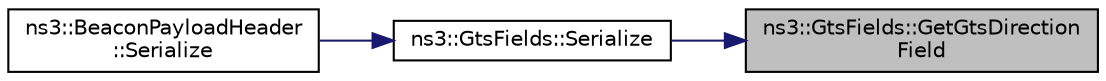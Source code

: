 digraph "ns3::GtsFields::GetGtsDirectionField"
{
 // LATEX_PDF_SIZE
  edge [fontname="Helvetica",fontsize="10",labelfontname="Helvetica",labelfontsize="10"];
  node [fontname="Helvetica",fontsize="10",shape=record];
  rankdir="RL";
  Node1 [label="ns3::GtsFields::GetGtsDirection\lField",height=0.2,width=0.4,color="black", fillcolor="grey75", style="filled", fontcolor="black",tooltip="Get the GTS Direction Field from the GTS Fields."];
  Node1 -> Node2 [dir="back",color="midnightblue",fontsize="10",style="solid",fontname="Helvetica"];
  Node2 [label="ns3::GtsFields::Serialize",height=0.2,width=0.4,color="black", fillcolor="white", style="filled",URL="$classns3_1_1_gts_fields.html#abfeec63618b52a450cde7fe6792a11fd",tooltip="Serialize the entire GTS fields."];
  Node2 -> Node3 [dir="back",color="midnightblue",fontsize="10",style="solid",fontname="Helvetica"];
  Node3 [label="ns3::BeaconPayloadHeader\l::Serialize",height=0.2,width=0.4,color="black", fillcolor="white", style="filled",URL="$classns3_1_1_beacon_payload_header.html#a10b167d8fe9854a25581f0f56239c040",tooltip=" "];
}

